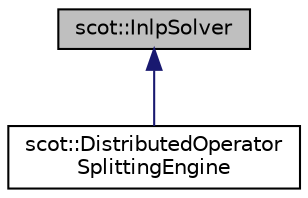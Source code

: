 digraph "scot::InlpSolver"
{
 // LATEX_PDF_SIZE
  edge [fontname="Helvetica",fontsize="10",labelfontname="Helvetica",labelfontsize="10"];
  node [fontname="Helvetica",fontsize="10",shape=record];
  Node1 [label="scot::InlpSolver",height=0.2,width=0.4,color="black", fillcolor="grey75", style="filled", fontcolor="black",tooltip=" "];
  Node1 -> Node2 [dir="back",color="midnightblue",fontsize="10",style="solid",fontname="Helvetica"];
  Node2 [label="scot::DistributedOperator\lSplittingEngine",height=0.2,width=0.4,color="black", fillcolor="white", style="filled",URL="$classscot_1_1DistributedOperatorSplittingEngine.html",tooltip=" "];
}
